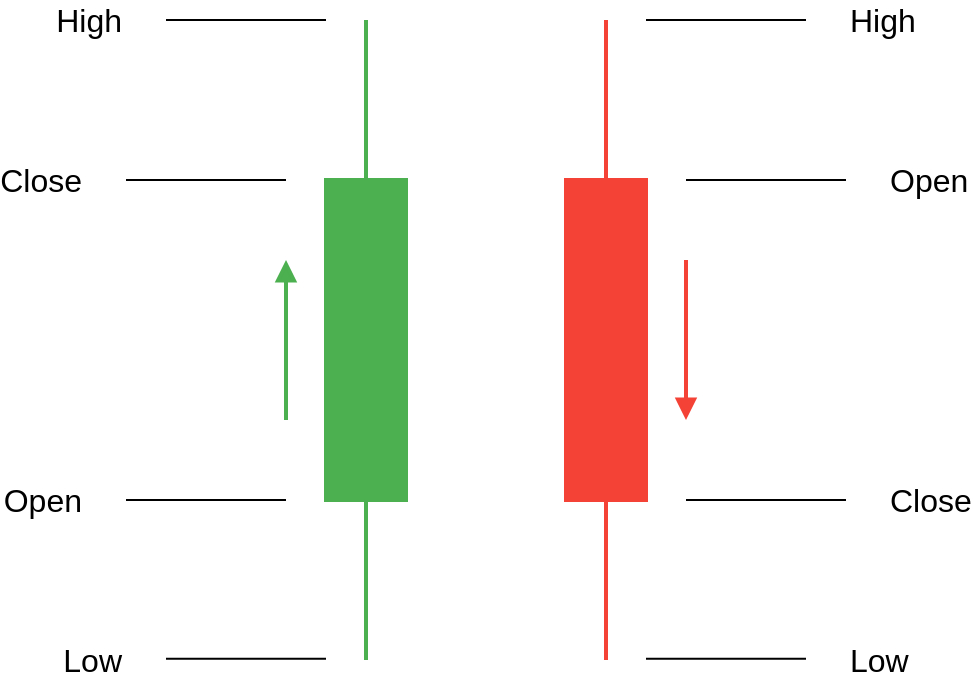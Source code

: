 <mxfile version="26.0.1">
  <diagram name="Pagina-1" id="irGhUKMtvlasl8ynkVMw">
    <mxGraphModel dx="954" dy="643" grid="1" gridSize="10" guides="1" tooltips="1" connect="1" arrows="1" fold="1" page="1" pageScale="1" pageWidth="827" pageHeight="1169" math="0" shadow="0">
      <root>
        <mxCell id="0" />
        <mxCell id="1" parent="0" />
        <mxCell id="12xdmXr8S6dkG1TfSAdA-5" value="" style="group" parent="1" vertex="1" connectable="0">
          <mxGeometry x="240" y="90" width="40" height="320" as="geometry" />
        </mxCell>
        <mxCell id="12xdmXr8S6dkG1TfSAdA-4" style="edgeStyle=orthogonalEdgeStyle;rounded=0;orthogonalLoop=1;jettySize=auto;html=1;exitX=0.5;exitY=1;exitDx=0;exitDy=0;endArrow=none;endFill=0;strokeWidth=2;strokeColor=#4CAF50;" parent="12xdmXr8S6dkG1TfSAdA-5" source="12xdmXr8S6dkG1TfSAdA-2" edge="1">
          <mxGeometry relative="1" as="geometry">
            <mxPoint x="20" y="320" as="targetPoint" />
            <Array as="points">
              <mxPoint x="20" y="280" />
              <mxPoint x="20" y="280" />
            </Array>
          </mxGeometry>
        </mxCell>
        <mxCell id="12xdmXr8S6dkG1TfSAdA-2" value="" style="rounded=0;whiteSpace=wrap;html=1;strokeWidth=2;fillColor=#4CAF50;strokeColor=#4CAF50;" parent="12xdmXr8S6dkG1TfSAdA-5" vertex="1">
          <mxGeometry y="80" width="40" height="160" as="geometry" />
        </mxCell>
        <mxCell id="12xdmXr8S6dkG1TfSAdA-3" value="" style="endArrow=none;html=1;rounded=0;exitX=0.5;exitY=0;exitDx=0;exitDy=0;strokeWidth=2;strokeColor=#4CAF50;" parent="12xdmXr8S6dkG1TfSAdA-5" source="12xdmXr8S6dkG1TfSAdA-2" edge="1">
          <mxGeometry width="50" height="50" relative="1" as="geometry">
            <mxPoint x="310" y="310" as="sourcePoint" />
            <mxPoint x="20" as="targetPoint" />
          </mxGeometry>
        </mxCell>
        <mxCell id="12xdmXr8S6dkG1TfSAdA-6" value="" style="group" parent="1" vertex="1" connectable="0">
          <mxGeometry x="360" y="90" width="40" height="320" as="geometry" />
        </mxCell>
        <mxCell id="12xdmXr8S6dkG1TfSAdA-7" style="edgeStyle=orthogonalEdgeStyle;rounded=0;orthogonalLoop=1;jettySize=auto;html=1;exitX=0.5;exitY=1;exitDx=0;exitDy=0;endArrow=none;endFill=0;strokeWidth=2;strokeColor=#F44336;" parent="12xdmXr8S6dkG1TfSAdA-6" source="12xdmXr8S6dkG1TfSAdA-8" edge="1">
          <mxGeometry relative="1" as="geometry">
            <mxPoint x="20" y="320" as="targetPoint" />
            <Array as="points">
              <mxPoint x="20" y="280" />
              <mxPoint x="20" y="280" />
            </Array>
          </mxGeometry>
        </mxCell>
        <mxCell id="12xdmXr8S6dkG1TfSAdA-8" value="" style="rounded=0;whiteSpace=wrap;html=1;strokeWidth=2;fillColor=#F44336;strokeColor=#F44336;" parent="12xdmXr8S6dkG1TfSAdA-6" vertex="1">
          <mxGeometry y="80" width="40" height="160" as="geometry" />
        </mxCell>
        <mxCell id="12xdmXr8S6dkG1TfSAdA-9" value="" style="endArrow=none;html=1;rounded=0;exitX=0.5;exitY=0;exitDx=0;exitDy=0;strokeWidth=2;strokeColor=#F44336;" parent="12xdmXr8S6dkG1TfSAdA-6" source="12xdmXr8S6dkG1TfSAdA-8" edge="1">
          <mxGeometry width="50" height="50" relative="1" as="geometry">
            <mxPoint x="310" y="310" as="sourcePoint" />
            <mxPoint x="20" as="targetPoint" />
          </mxGeometry>
        </mxCell>
        <mxCell id="12xdmXr8S6dkG1TfSAdA-15" value="" style="endArrow=none;html=1;rounded=0;strokeWidth=1;" parent="1" edge="1">
          <mxGeometry width="50" height="50" relative="1" as="geometry">
            <mxPoint x="160" y="90" as="sourcePoint" />
            <mxPoint x="240" y="90" as="targetPoint" />
          </mxGeometry>
        </mxCell>
        <mxCell id="12xdmXr8S6dkG1TfSAdA-16" value="" style="endArrow=none;html=1;rounded=0;strokeWidth=1;" parent="1" edge="1">
          <mxGeometry width="50" height="50" relative="1" as="geometry">
            <mxPoint x="140" y="170" as="sourcePoint" />
            <mxPoint x="220" y="170" as="targetPoint" />
          </mxGeometry>
        </mxCell>
        <mxCell id="12xdmXr8S6dkG1TfSAdA-17" value="" style="endArrow=none;html=1;rounded=0;strokeWidth=1;" parent="1" edge="1">
          <mxGeometry width="50" height="50" relative="1" as="geometry">
            <mxPoint x="140" y="330" as="sourcePoint" />
            <mxPoint x="220" y="330" as="targetPoint" />
          </mxGeometry>
        </mxCell>
        <mxCell id="12xdmXr8S6dkG1TfSAdA-18" value="" style="endArrow=none;html=1;rounded=0;strokeWidth=1;" parent="1" edge="1">
          <mxGeometry width="50" height="50" relative="1" as="geometry">
            <mxPoint x="160" y="409.41" as="sourcePoint" />
            <mxPoint x="240" y="409.41" as="targetPoint" />
          </mxGeometry>
        </mxCell>
        <mxCell id="12xdmXr8S6dkG1TfSAdA-19" value="" style="endArrow=none;html=1;rounded=0;strokeWidth=1;" parent="1" edge="1">
          <mxGeometry width="50" height="50" relative="1" as="geometry">
            <mxPoint x="400" y="409.41" as="sourcePoint" />
            <mxPoint x="480" y="409.41" as="targetPoint" />
          </mxGeometry>
        </mxCell>
        <mxCell id="12xdmXr8S6dkG1TfSAdA-21" value="" style="endArrow=none;html=1;rounded=0;strokeWidth=1;" parent="1" edge="1">
          <mxGeometry width="50" height="50" relative="1" as="geometry">
            <mxPoint x="400" y="90.0" as="sourcePoint" />
            <mxPoint x="480" y="90.0" as="targetPoint" />
          </mxGeometry>
        </mxCell>
        <mxCell id="12xdmXr8S6dkG1TfSAdA-22" value="" style="endArrow=none;html=1;rounded=0;strokeWidth=1;" parent="1" edge="1">
          <mxGeometry width="50" height="50" relative="1" as="geometry">
            <mxPoint x="420" y="170.0" as="sourcePoint" />
            <mxPoint x="500" y="170.0" as="targetPoint" />
          </mxGeometry>
        </mxCell>
        <mxCell id="12xdmXr8S6dkG1TfSAdA-23" value="" style="endArrow=none;html=1;rounded=0;strokeWidth=1;" parent="1" edge="1">
          <mxGeometry width="50" height="50" relative="1" as="geometry">
            <mxPoint x="420" y="330" as="sourcePoint" />
            <mxPoint x="500" y="330" as="targetPoint" />
          </mxGeometry>
        </mxCell>
        <mxCell id="12xdmXr8S6dkG1TfSAdA-24" value="" style="endArrow=none;html=1;rounded=0;strokeWidth=2;endFill=0;strokeColor=#4CAF50;startArrow=block;startFill=1;" parent="1" edge="1">
          <mxGeometry width="50" height="50" relative="1" as="geometry">
            <mxPoint x="220" y="210" as="sourcePoint" />
            <mxPoint x="220" y="290" as="targetPoint" />
          </mxGeometry>
        </mxCell>
        <mxCell id="12xdmXr8S6dkG1TfSAdA-25" value="" style="endArrow=none;html=1;rounded=0;endFill=0;strokeWidth=2;strokeColor=#F44336;startArrow=block;startFill=1;" parent="1" edge="1">
          <mxGeometry width="50" height="50" relative="1" as="geometry">
            <mxPoint x="420" y="290" as="sourcePoint" />
            <mxPoint x="420" y="210" as="targetPoint" />
          </mxGeometry>
        </mxCell>
        <mxCell id="12xdmXr8S6dkG1TfSAdA-27" value="High" style="text;html=1;align=right;verticalAlign=middle;whiteSpace=wrap;rounded=0;fontSize=16;" parent="1" vertex="1">
          <mxGeometry x="100" y="80" width="40" height="20" as="geometry" />
        </mxCell>
        <mxCell id="12xdmXr8S6dkG1TfSAdA-28" value="Low" style="text;html=1;align=right;verticalAlign=middle;whiteSpace=wrap;rounded=0;fontSize=16;" parent="1" vertex="1">
          <mxGeometry x="100" y="400" width="40" height="20" as="geometry" />
        </mxCell>
        <mxCell id="12xdmXr8S6dkG1TfSAdA-29" value="Close" style="text;html=1;align=right;verticalAlign=middle;whiteSpace=wrap;rounded=0;fontSize=16;" parent="1" vertex="1">
          <mxGeometry x="80" y="160" width="40" height="20" as="geometry" />
        </mxCell>
        <mxCell id="12xdmXr8S6dkG1TfSAdA-30" value="Open" style="text;html=1;align=right;verticalAlign=middle;whiteSpace=wrap;rounded=0;fontSize=16;" parent="1" vertex="1">
          <mxGeometry x="80" y="320" width="40" height="20" as="geometry" />
        </mxCell>
        <mxCell id="12xdmXr8S6dkG1TfSAdA-31" value="Open" style="text;html=1;align=left;verticalAlign=middle;whiteSpace=wrap;rounded=0;fontSize=16;" parent="1" vertex="1">
          <mxGeometry x="520" y="160" width="40" height="20" as="geometry" />
        </mxCell>
        <mxCell id="12xdmXr8S6dkG1TfSAdA-32" value="Close" style="text;html=1;align=left;verticalAlign=middle;whiteSpace=wrap;rounded=0;fontSize=16;" parent="1" vertex="1">
          <mxGeometry x="520" y="320" width="40" height="20" as="geometry" />
        </mxCell>
        <mxCell id="12xdmXr8S6dkG1TfSAdA-33" value="Low" style="text;html=1;align=left;verticalAlign=middle;whiteSpace=wrap;rounded=0;fontSize=16;" parent="1" vertex="1">
          <mxGeometry x="500" y="400" width="40" height="20" as="geometry" />
        </mxCell>
        <mxCell id="12xdmXr8S6dkG1TfSAdA-34" value="High" style="text;html=1;align=left;verticalAlign=middle;whiteSpace=wrap;rounded=0;fontSize=16;" parent="1" vertex="1">
          <mxGeometry x="500" y="80" width="40" height="20" as="geometry" />
        </mxCell>
      </root>
    </mxGraphModel>
  </diagram>
</mxfile>
